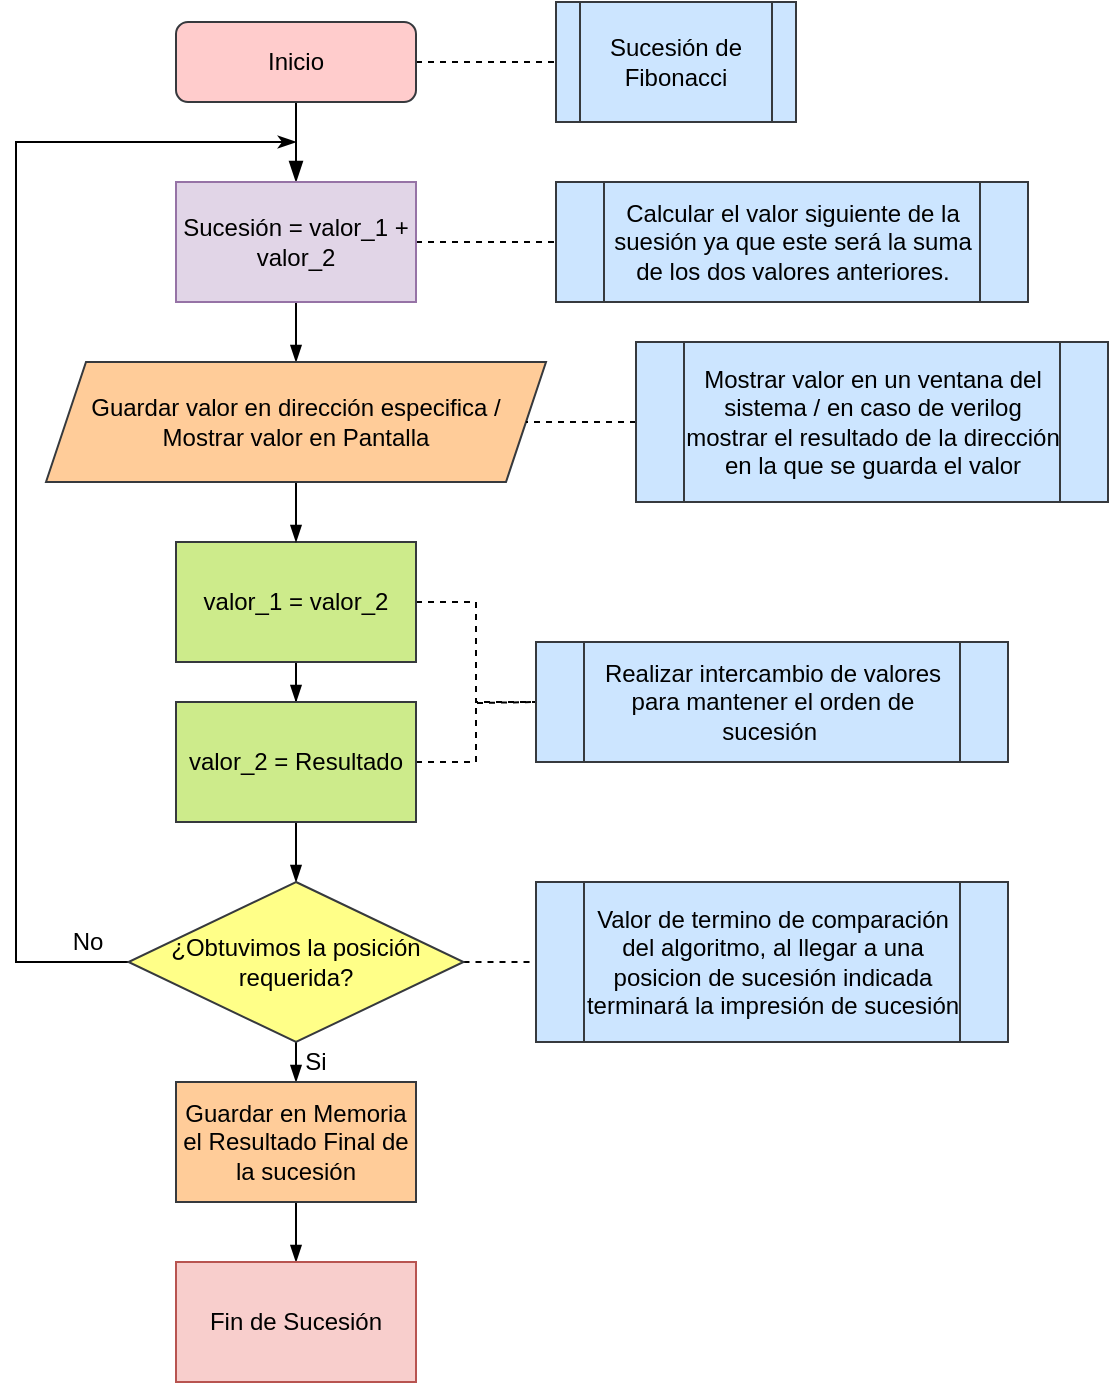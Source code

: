 <mxfile version="14.4.3" type="device"><diagram id="C5RBs43oDa-KdzZeNtuy" name="Page-1"><mxGraphModel dx="1021" dy="600" grid="1" gridSize="10" guides="1" tooltips="1" connect="1" arrows="1" fold="1" page="1" pageScale="1" pageWidth="827" pageHeight="1169" math="0" shadow="0"><root><mxCell id="WIyWlLk6GJQsqaUBKTNV-0"/><mxCell id="WIyWlLk6GJQsqaUBKTNV-1" parent="WIyWlLk6GJQsqaUBKTNV-0"/><mxCell id="WIyWlLk6GJQsqaUBKTNV-2" value="" style="rounded=0;html=1;jettySize=auto;orthogonalLoop=1;fontSize=11;endArrow=blockThin;endFill=1;endSize=8;strokeWidth=1;shadow=0;labelBackgroundColor=none;edgeStyle=orthogonalEdgeStyle;entryX=0.5;entryY=0;entryDx=0;entryDy=0;" parent="WIyWlLk6GJQsqaUBKTNV-1" source="WIyWlLk6GJQsqaUBKTNV-3" target="hJjSYNEFBhHUOk0oG_OG-3" edge="1"><mxGeometry relative="1" as="geometry"><mxPoint x="220" y="160" as="targetPoint"/></mxGeometry></mxCell><mxCell id="hJjSYNEFBhHUOk0oG_OG-2" style="edgeStyle=orthogonalEdgeStyle;orthogonalLoop=1;jettySize=auto;html=1;exitX=1;exitY=0.5;exitDx=0;exitDy=0;entryX=0;entryY=0.5;entryDx=0;entryDy=0;rounded=0;dashed=1;endArrow=none;endFill=0;" edge="1" parent="WIyWlLk6GJQsqaUBKTNV-1" source="WIyWlLk6GJQsqaUBKTNV-3" target="hJjSYNEFBhHUOk0oG_OG-0"><mxGeometry relative="1" as="geometry"/></mxCell><mxCell id="WIyWlLk6GJQsqaUBKTNV-3" value="Inicio" style="rounded=1;whiteSpace=wrap;html=1;fontSize=12;glass=0;strokeWidth=1;shadow=0;fillColor=#ffcccc;strokeColor=#36393d;" parent="WIyWlLk6GJQsqaUBKTNV-1" vertex="1"><mxGeometry x="160" y="80" width="120" height="40" as="geometry"/></mxCell><mxCell id="hJjSYNEFBhHUOk0oG_OG-0" value="Sucesión de Fibonacci" style="shape=process;whiteSpace=wrap;html=1;backgroundOutline=1;fillColor=#cce5ff;strokeColor=#36393d;" vertex="1" parent="WIyWlLk6GJQsqaUBKTNV-1"><mxGeometry x="350" y="70" width="120" height="60" as="geometry"/></mxCell><mxCell id="hJjSYNEFBhHUOk0oG_OG-39" style="edgeStyle=orthogonalEdgeStyle;rounded=0;orthogonalLoop=1;jettySize=auto;html=1;exitX=1;exitY=0.5;exitDx=0;exitDy=0;entryX=0;entryY=0.5;entryDx=0;entryDy=0;dashed=1;endArrow=none;endFill=0;" edge="1" parent="WIyWlLk6GJQsqaUBKTNV-1" source="hJjSYNEFBhHUOk0oG_OG-3" target="hJjSYNEFBhHUOk0oG_OG-38"><mxGeometry relative="1" as="geometry"/></mxCell><mxCell id="hJjSYNEFBhHUOk0oG_OG-47" value="" style="edgeStyle=orthogonalEdgeStyle;rounded=0;orthogonalLoop=1;jettySize=auto;html=1;endArrow=blockThin;endFill=1;" edge="1" parent="WIyWlLk6GJQsqaUBKTNV-1" source="hJjSYNEFBhHUOk0oG_OG-3" target="hJjSYNEFBhHUOk0oG_OG-46"><mxGeometry relative="1" as="geometry"/></mxCell><mxCell id="hJjSYNEFBhHUOk0oG_OG-3" value="Sucesión = valor_1 + valor_2" style="rounded=0;whiteSpace=wrap;html=1;fillColor=#e1d5e7;strokeColor=#9673a6;" vertex="1" parent="WIyWlLk6GJQsqaUBKTNV-1"><mxGeometry x="160" y="160" width="120" height="60" as="geometry"/></mxCell><mxCell id="hJjSYNEFBhHUOk0oG_OG-12" style="edgeStyle=orthogonalEdgeStyle;rounded=0;orthogonalLoop=1;jettySize=auto;html=1;exitX=0.5;exitY=1;exitDx=0;exitDy=0;endArrow=blockThin;endFill=1;" edge="1" parent="WIyWlLk6GJQsqaUBKTNV-1" source="hJjSYNEFBhHUOk0oG_OG-4" target="hJjSYNEFBhHUOk0oG_OG-5"><mxGeometry relative="1" as="geometry"/></mxCell><mxCell id="hJjSYNEFBhHUOk0oG_OG-34" style="edgeStyle=orthogonalEdgeStyle;rounded=0;orthogonalLoop=1;jettySize=auto;html=1;exitX=1;exitY=0.5;exitDx=0;exitDy=0;entryX=0;entryY=0.5;entryDx=0;entryDy=0;endArrow=none;endFill=0;dashed=1;" edge="1" parent="WIyWlLk6GJQsqaUBKTNV-1" source="hJjSYNEFBhHUOk0oG_OG-4" target="hJjSYNEFBhHUOk0oG_OG-33"><mxGeometry relative="1" as="geometry"/></mxCell><mxCell id="hJjSYNEFBhHUOk0oG_OG-4" value="valor_1 = valor_2" style="rounded=0;whiteSpace=wrap;html=1;fillColor=#cdeb8b;strokeColor=#36393d;" vertex="1" parent="WIyWlLk6GJQsqaUBKTNV-1"><mxGeometry x="160" y="340" width="120" height="60" as="geometry"/></mxCell><mxCell id="hJjSYNEFBhHUOk0oG_OG-13" style="edgeStyle=orthogonalEdgeStyle;rounded=0;orthogonalLoop=1;jettySize=auto;html=1;exitX=0.5;exitY=1;exitDx=0;exitDy=0;entryX=0.5;entryY=0;entryDx=0;entryDy=0;endArrow=blockThin;endFill=1;" edge="1" parent="WIyWlLk6GJQsqaUBKTNV-1" source="hJjSYNEFBhHUOk0oG_OG-5" target="hJjSYNEFBhHUOk0oG_OG-6"><mxGeometry relative="1" as="geometry"/></mxCell><mxCell id="hJjSYNEFBhHUOk0oG_OG-35" style="edgeStyle=orthogonalEdgeStyle;rounded=0;orthogonalLoop=1;jettySize=auto;html=1;exitX=1;exitY=0.5;exitDx=0;exitDy=0;endArrow=none;endFill=0;dashed=1;" edge="1" parent="WIyWlLk6GJQsqaUBKTNV-1" source="hJjSYNEFBhHUOk0oG_OG-5"><mxGeometry relative="1" as="geometry"><mxPoint x="340" y="420" as="targetPoint"/></mxGeometry></mxCell><mxCell id="hJjSYNEFBhHUOk0oG_OG-5" value="valor_2 = Resultado" style="rounded=0;whiteSpace=wrap;html=1;fillColor=#cdeb8b;strokeColor=#36393d;" vertex="1" parent="WIyWlLk6GJQsqaUBKTNV-1"><mxGeometry x="160" y="420" width="120" height="60" as="geometry"/></mxCell><mxCell id="hJjSYNEFBhHUOk0oG_OG-8" style="edgeStyle=orthogonalEdgeStyle;rounded=0;orthogonalLoop=1;jettySize=auto;html=1;exitX=0;exitY=0.5;exitDx=0;exitDy=0;endArrow=classicThin;endFill=1;" edge="1" parent="WIyWlLk6GJQsqaUBKTNV-1" source="hJjSYNEFBhHUOk0oG_OG-6"><mxGeometry relative="1" as="geometry"><mxPoint x="220" y="140" as="targetPoint"/><Array as="points"><mxPoint x="80" y="550"/><mxPoint x="80" y="140"/></Array></mxGeometry></mxCell><mxCell id="hJjSYNEFBhHUOk0oG_OG-14" style="edgeStyle=orthogonalEdgeStyle;rounded=0;orthogonalLoop=1;jettySize=auto;html=1;exitX=0.5;exitY=1;exitDx=0;exitDy=0;entryX=0.5;entryY=0;entryDx=0;entryDy=0;endArrow=blockThin;endFill=1;" edge="1" parent="WIyWlLk6GJQsqaUBKTNV-1" source="hJjSYNEFBhHUOk0oG_OG-6" target="hJjSYNEFBhHUOk0oG_OG-40"><mxGeometry relative="1" as="geometry"><mxPoint x="220" y="620" as="targetPoint"/></mxGeometry></mxCell><mxCell id="hJjSYNEFBhHUOk0oG_OG-37" style="edgeStyle=orthogonalEdgeStyle;rounded=0;orthogonalLoop=1;jettySize=auto;html=1;exitX=1;exitY=0.5;exitDx=0;exitDy=0;entryX=0;entryY=0.5;entryDx=0;entryDy=0;dashed=1;endArrow=none;endFill=0;" edge="1" parent="WIyWlLk6GJQsqaUBKTNV-1" source="hJjSYNEFBhHUOk0oG_OG-6" target="hJjSYNEFBhHUOk0oG_OG-36"><mxGeometry relative="1" as="geometry"/></mxCell><mxCell id="hJjSYNEFBhHUOk0oG_OG-6" value="¿Obtuvimos la posición requerida?" style="rhombus;whiteSpace=wrap;html=1;fillColor=#ffff88;strokeColor=#36393d;" vertex="1" parent="WIyWlLk6GJQsqaUBKTNV-1"><mxGeometry x="136.25" y="510" width="167.5" height="80" as="geometry"/></mxCell><mxCell id="hJjSYNEFBhHUOk0oG_OG-15" value="Si" style="text;html=1;strokeColor=none;fillColor=none;align=center;verticalAlign=middle;whiteSpace=wrap;rounded=0;" vertex="1" parent="WIyWlLk6GJQsqaUBKTNV-1"><mxGeometry x="210" y="590" width="40" height="20" as="geometry"/></mxCell><mxCell id="hJjSYNEFBhHUOk0oG_OG-16" value="No" style="text;html=1;strokeColor=none;fillColor=none;align=center;verticalAlign=middle;whiteSpace=wrap;rounded=0;" vertex="1" parent="WIyWlLk6GJQsqaUBKTNV-1"><mxGeometry x="96.25" y="530" width="40" height="20" as="geometry"/></mxCell><mxCell id="hJjSYNEFBhHUOk0oG_OG-33" value="Realizar intercambio de valores para mantener el orden de sucesión&amp;nbsp;" style="shape=process;whiteSpace=wrap;html=1;backgroundOutline=1;fillColor=#cce5ff;strokeColor=#36393d;" vertex="1" parent="WIyWlLk6GJQsqaUBKTNV-1"><mxGeometry x="340" y="390" width="236" height="60" as="geometry"/></mxCell><mxCell id="hJjSYNEFBhHUOk0oG_OG-36" value="Valor de termino de comparación del algoritmo, al llegar a una posicion de sucesión indicada terminará la impresión de sucesión" style="shape=process;whiteSpace=wrap;html=1;backgroundOutline=1;fillColor=#cce5ff;strokeColor=#36393d;" vertex="1" parent="WIyWlLk6GJQsqaUBKTNV-1"><mxGeometry x="340" y="510" width="236" height="80" as="geometry"/></mxCell><mxCell id="hJjSYNEFBhHUOk0oG_OG-38" value="Calcular el valor siguiente de la suesión ya que este será la suma de los dos valores anteriores." style="shape=process;whiteSpace=wrap;html=1;backgroundOutline=1;fillColor=#cce5ff;strokeColor=#36393d;" vertex="1" parent="WIyWlLk6GJQsqaUBKTNV-1"><mxGeometry x="350" y="160" width="236" height="60" as="geometry"/></mxCell><mxCell id="hJjSYNEFBhHUOk0oG_OG-44" style="edgeStyle=orthogonalEdgeStyle;rounded=0;orthogonalLoop=1;jettySize=auto;html=1;exitX=0.5;exitY=1;exitDx=0;exitDy=0;entryX=0.5;entryY=0;entryDx=0;entryDy=0;endArrow=blockThin;endFill=1;" edge="1" parent="WIyWlLk6GJQsqaUBKTNV-1" source="hJjSYNEFBhHUOk0oG_OG-40" target="hJjSYNEFBhHUOk0oG_OG-42"><mxGeometry relative="1" as="geometry"/></mxCell><mxCell id="hJjSYNEFBhHUOk0oG_OG-40" value="Guardar en Memoria el Resultado Final de la sucesión" style="rounded=0;whiteSpace=wrap;html=1;fillColor=#ffcc99;strokeColor=#36393d;" vertex="1" parent="WIyWlLk6GJQsqaUBKTNV-1"><mxGeometry x="160" y="610" width="120" height="60" as="geometry"/></mxCell><mxCell id="hJjSYNEFBhHUOk0oG_OG-42" value="Fin de Sucesión" style="rounded=0;whiteSpace=wrap;html=1;fillColor=#f8cecc;strokeColor=#b85450;" vertex="1" parent="WIyWlLk6GJQsqaUBKTNV-1"><mxGeometry x="160" y="700" width="120" height="60" as="geometry"/></mxCell><mxCell id="hJjSYNEFBhHUOk0oG_OG-49" style="edgeStyle=orthogonalEdgeStyle;rounded=0;orthogonalLoop=1;jettySize=auto;html=1;exitX=0.5;exitY=1;exitDx=0;exitDy=0;entryX=0.5;entryY=0;entryDx=0;entryDy=0;endArrow=blockThin;endFill=1;" edge="1" parent="WIyWlLk6GJQsqaUBKTNV-1" source="hJjSYNEFBhHUOk0oG_OG-46" target="hJjSYNEFBhHUOk0oG_OG-4"><mxGeometry relative="1" as="geometry"/></mxCell><mxCell id="hJjSYNEFBhHUOk0oG_OG-46" value="Guardar valor en dirección especifica / Mostrar valor en Pantalla" style="shape=parallelogram;perimeter=parallelogramPerimeter;whiteSpace=wrap;html=1;fixedSize=1;fillColor=#ffcc99;strokeColor=#36393d;" vertex="1" parent="WIyWlLk6GJQsqaUBKTNV-1"><mxGeometry x="95" y="250" width="250" height="60" as="geometry"/></mxCell><mxCell id="hJjSYNEFBhHUOk0oG_OG-51" value="" style="edgeStyle=orthogonalEdgeStyle;rounded=0;orthogonalLoop=1;jettySize=auto;html=1;endArrow=none;endFill=0;dashed=1;" edge="1" parent="WIyWlLk6GJQsqaUBKTNV-1" source="hJjSYNEFBhHUOk0oG_OG-50" target="hJjSYNEFBhHUOk0oG_OG-46"><mxGeometry relative="1" as="geometry"/></mxCell><mxCell id="hJjSYNEFBhHUOk0oG_OG-50" value="Mostrar valor en un ventana del sistema / en caso de verilog mostrar el resultado de la dirección en la que se guarda el valor" style="shape=process;whiteSpace=wrap;html=1;backgroundOutline=1;fillColor=#cce5ff;strokeColor=#36393d;" vertex="1" parent="WIyWlLk6GJQsqaUBKTNV-1"><mxGeometry x="390" y="240" width="236" height="80" as="geometry"/></mxCell></root></mxGraphModel></diagram></mxfile>